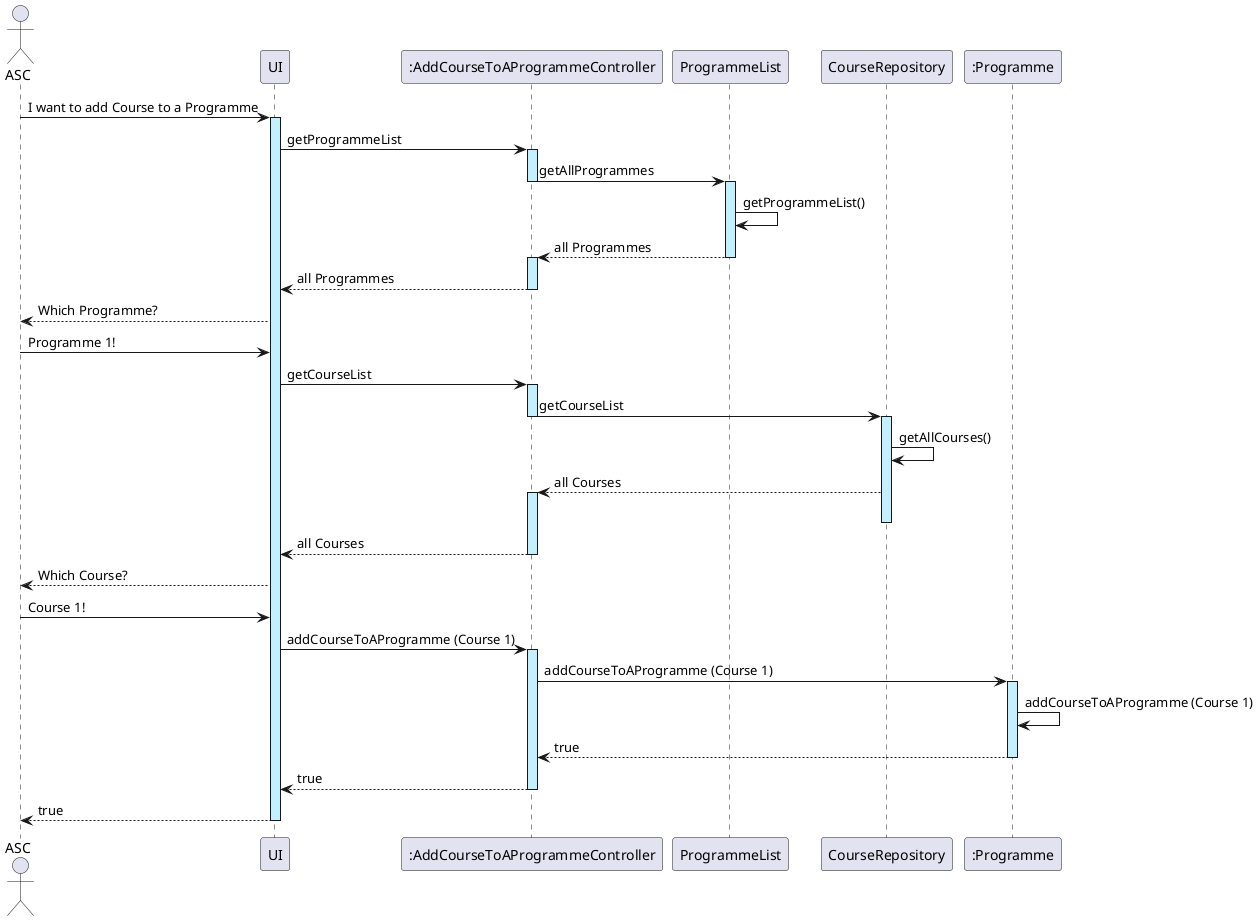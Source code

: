 @startuml
actor ASC

ASC -> UI ++ #application : I want to add Course to a Programme

UI -> ":AddCourseToAProgrammeController" ++ #application: getProgrammeList

":AddCourseToAProgrammeController" -> ProgrammeList --++ #application: getAllProgrammes

ProgrammeList -> ProgrammeList : getProgrammeList()

ProgrammeList --> ":AddCourseToAProgrammeController" --++ #application: all Programmes

":AddCourseToAProgrammeController" --> UI --: all Programmes

UI --> ASC : Which Programme?

ASC -> UI: Programme 1!

UI -> ":AddCourseToAProgrammeController" ++ #application: getCourseList

":AddCourseToAProgrammeController" -> CourseRepository --++ #application: getCourseList

CourseRepository -> CourseRepository : getAllCourses()

CourseRepository --> ":AddCourseToAProgrammeController" ++-- #application: all Courses

":AddCourseToAProgrammeController" --> UI -- : all Courses

UI --> ASC : Which Course?

ASC -> UI : Course 1!


UI -> ":AddCourseToAProgrammeController" ++ #application : addCourseToAProgramme (Course 1)

":AddCourseToAProgrammeController" -> ":Programme" ++ #application : addCourseToAProgramme (Course 1)

":Programme" -> ":Programme"  #application : addCourseToAProgramme (Course 1)

":Programme" --> ":AddCourseToAProgrammeController" --: true

":AddCourseToAProgrammeController" --> UI  --: true

UI --> ASC --: true

@enduml